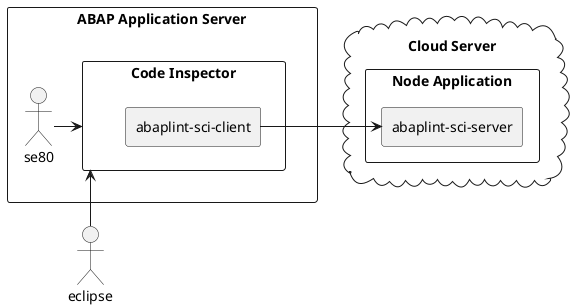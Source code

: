 @startuml components
skinparam monochrome true

cloud "Cloud Server" as cf {
  rectangle "Node Application" {
    rectangle "abaplint-sci-server" as acf
  }
}

rectangle "ABAP Application Server" as SAP {
  rectangle "Code Inspector" as SCI {
    rectangle "abaplint-sci-client" as aab
  }
  actor se80
  se80 -> SCI
}

actor eclipse
eclipse -up-> SCI

aab -> acf

@enduml
